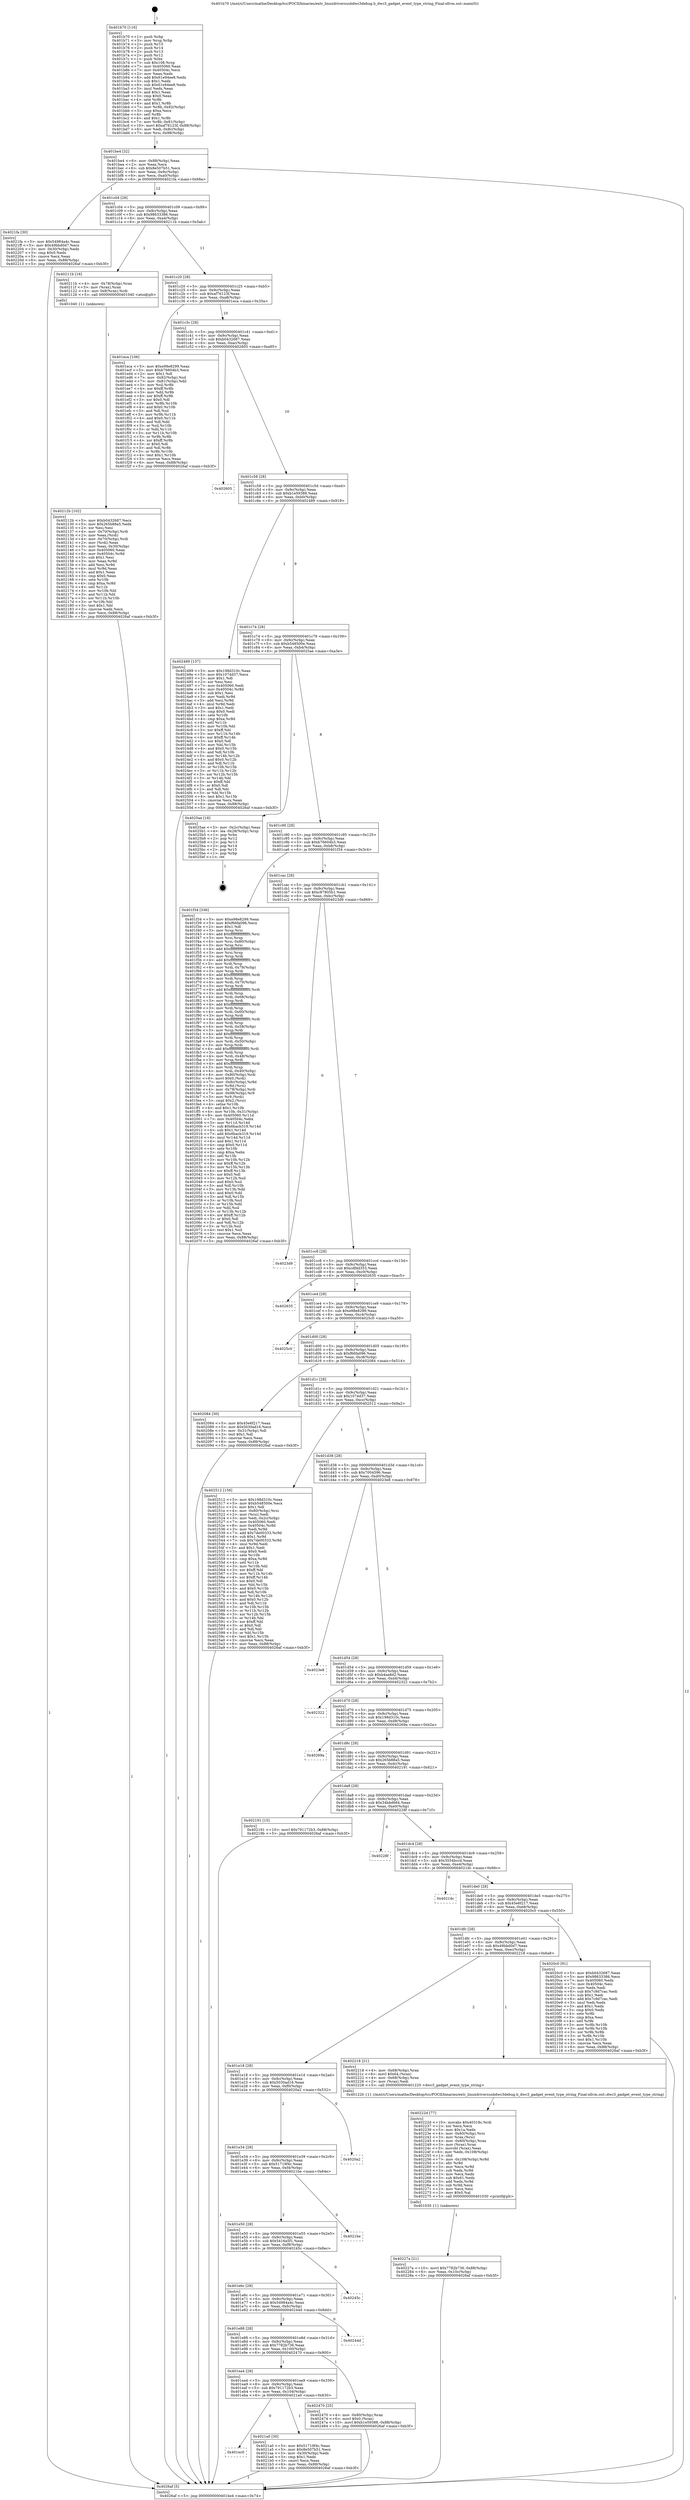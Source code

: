 digraph "0x401b70" {
  label = "0x401b70 (/mnt/c/Users/mathe/Desktop/tcc/POCII/binaries/extr_linuxdriversusbdwc3debug.h_dwc3_gadget_event_type_string_Final-ollvm.out::main(0))"
  labelloc = "t"
  node[shape=record]

  Entry [label="",width=0.3,height=0.3,shape=circle,fillcolor=black,style=filled]
  "0x401be4" [label="{
     0x401be4 [32]\l
     | [instrs]\l
     &nbsp;&nbsp;0x401be4 \<+6\>: mov -0x88(%rbp),%eax\l
     &nbsp;&nbsp;0x401bea \<+2\>: mov %eax,%ecx\l
     &nbsp;&nbsp;0x401bec \<+6\>: sub $0x8e507b51,%ecx\l
     &nbsp;&nbsp;0x401bf2 \<+6\>: mov %eax,-0x9c(%rbp)\l
     &nbsp;&nbsp;0x401bf8 \<+6\>: mov %ecx,-0xa0(%rbp)\l
     &nbsp;&nbsp;0x401bfe \<+6\>: je 00000000004021fa \<main+0x68a\>\l
  }"]
  "0x4021fa" [label="{
     0x4021fa [30]\l
     | [instrs]\l
     &nbsp;&nbsp;0x4021fa \<+5\>: mov $0x54984a4c,%eax\l
     &nbsp;&nbsp;0x4021ff \<+5\>: mov $0x49bbd0d7,%ecx\l
     &nbsp;&nbsp;0x402204 \<+3\>: mov -0x30(%rbp),%edx\l
     &nbsp;&nbsp;0x402207 \<+3\>: cmp $0x0,%edx\l
     &nbsp;&nbsp;0x40220a \<+3\>: cmove %ecx,%eax\l
     &nbsp;&nbsp;0x40220d \<+6\>: mov %eax,-0x88(%rbp)\l
     &nbsp;&nbsp;0x402213 \<+5\>: jmp 00000000004026af \<main+0xb3f\>\l
  }"]
  "0x401c04" [label="{
     0x401c04 [28]\l
     | [instrs]\l
     &nbsp;&nbsp;0x401c04 \<+5\>: jmp 0000000000401c09 \<main+0x99\>\l
     &nbsp;&nbsp;0x401c09 \<+6\>: mov -0x9c(%rbp),%eax\l
     &nbsp;&nbsp;0x401c0f \<+5\>: sub $0x98633386,%eax\l
     &nbsp;&nbsp;0x401c14 \<+6\>: mov %eax,-0xa4(%rbp)\l
     &nbsp;&nbsp;0x401c1a \<+6\>: je 000000000040211b \<main+0x5ab\>\l
  }"]
  Exit [label="",width=0.3,height=0.3,shape=circle,fillcolor=black,style=filled,peripheries=2]
  "0x40211b" [label="{
     0x40211b [16]\l
     | [instrs]\l
     &nbsp;&nbsp;0x40211b \<+4\>: mov -0x78(%rbp),%rax\l
     &nbsp;&nbsp;0x40211f \<+3\>: mov (%rax),%rax\l
     &nbsp;&nbsp;0x402122 \<+4\>: mov 0x8(%rax),%rdi\l
     &nbsp;&nbsp;0x402126 \<+5\>: call 0000000000401040 \<atoi@plt\>\l
     | [calls]\l
     &nbsp;&nbsp;0x401040 \{1\} (unknown)\l
  }"]
  "0x401c20" [label="{
     0x401c20 [28]\l
     | [instrs]\l
     &nbsp;&nbsp;0x401c20 \<+5\>: jmp 0000000000401c25 \<main+0xb5\>\l
     &nbsp;&nbsp;0x401c25 \<+6\>: mov -0x9c(%rbp),%eax\l
     &nbsp;&nbsp;0x401c2b \<+5\>: sub $0xaf76123f,%eax\l
     &nbsp;&nbsp;0x401c30 \<+6\>: mov %eax,-0xa8(%rbp)\l
     &nbsp;&nbsp;0x401c36 \<+6\>: je 0000000000401eca \<main+0x35a\>\l
  }"]
  "0x40227a" [label="{
     0x40227a [21]\l
     | [instrs]\l
     &nbsp;&nbsp;0x40227a \<+10\>: movl $0x7782b736,-0x88(%rbp)\l
     &nbsp;&nbsp;0x402284 \<+6\>: mov %eax,-0x10c(%rbp)\l
     &nbsp;&nbsp;0x40228a \<+5\>: jmp 00000000004026af \<main+0xb3f\>\l
  }"]
  "0x401eca" [label="{
     0x401eca [106]\l
     | [instrs]\l
     &nbsp;&nbsp;0x401eca \<+5\>: mov $0xe98e8299,%eax\l
     &nbsp;&nbsp;0x401ecf \<+5\>: mov $0xb76604b3,%ecx\l
     &nbsp;&nbsp;0x401ed4 \<+2\>: mov $0x1,%dl\l
     &nbsp;&nbsp;0x401ed6 \<+7\>: mov -0x82(%rbp),%sil\l
     &nbsp;&nbsp;0x401edd \<+7\>: mov -0x81(%rbp),%dil\l
     &nbsp;&nbsp;0x401ee4 \<+3\>: mov %sil,%r8b\l
     &nbsp;&nbsp;0x401ee7 \<+4\>: xor $0xff,%r8b\l
     &nbsp;&nbsp;0x401eeb \<+3\>: mov %dil,%r9b\l
     &nbsp;&nbsp;0x401eee \<+4\>: xor $0xff,%r9b\l
     &nbsp;&nbsp;0x401ef2 \<+3\>: xor $0x0,%dl\l
     &nbsp;&nbsp;0x401ef5 \<+3\>: mov %r8b,%r10b\l
     &nbsp;&nbsp;0x401ef8 \<+4\>: and $0x0,%r10b\l
     &nbsp;&nbsp;0x401efc \<+3\>: and %dl,%sil\l
     &nbsp;&nbsp;0x401eff \<+3\>: mov %r9b,%r11b\l
     &nbsp;&nbsp;0x401f02 \<+4\>: and $0x0,%r11b\l
     &nbsp;&nbsp;0x401f06 \<+3\>: and %dl,%dil\l
     &nbsp;&nbsp;0x401f09 \<+3\>: or %sil,%r10b\l
     &nbsp;&nbsp;0x401f0c \<+3\>: or %dil,%r11b\l
     &nbsp;&nbsp;0x401f0f \<+3\>: xor %r11b,%r10b\l
     &nbsp;&nbsp;0x401f12 \<+3\>: or %r9b,%r8b\l
     &nbsp;&nbsp;0x401f15 \<+4\>: xor $0xff,%r8b\l
     &nbsp;&nbsp;0x401f19 \<+3\>: or $0x0,%dl\l
     &nbsp;&nbsp;0x401f1c \<+3\>: and %dl,%r8b\l
     &nbsp;&nbsp;0x401f1f \<+3\>: or %r8b,%r10b\l
     &nbsp;&nbsp;0x401f22 \<+4\>: test $0x1,%r10b\l
     &nbsp;&nbsp;0x401f26 \<+3\>: cmovne %ecx,%eax\l
     &nbsp;&nbsp;0x401f29 \<+6\>: mov %eax,-0x88(%rbp)\l
     &nbsp;&nbsp;0x401f2f \<+5\>: jmp 00000000004026af \<main+0xb3f\>\l
  }"]
  "0x401c3c" [label="{
     0x401c3c [28]\l
     | [instrs]\l
     &nbsp;&nbsp;0x401c3c \<+5\>: jmp 0000000000401c41 \<main+0xd1\>\l
     &nbsp;&nbsp;0x401c41 \<+6\>: mov -0x9c(%rbp),%eax\l
     &nbsp;&nbsp;0x401c47 \<+5\>: sub $0xb0432687,%eax\l
     &nbsp;&nbsp;0x401c4c \<+6\>: mov %eax,-0xac(%rbp)\l
     &nbsp;&nbsp;0x401c52 \<+6\>: je 0000000000402605 \<main+0xa95\>\l
  }"]
  "0x4026af" [label="{
     0x4026af [5]\l
     | [instrs]\l
     &nbsp;&nbsp;0x4026af \<+5\>: jmp 0000000000401be4 \<main+0x74\>\l
  }"]
  "0x401b70" [label="{
     0x401b70 [116]\l
     | [instrs]\l
     &nbsp;&nbsp;0x401b70 \<+1\>: push %rbp\l
     &nbsp;&nbsp;0x401b71 \<+3\>: mov %rsp,%rbp\l
     &nbsp;&nbsp;0x401b74 \<+2\>: push %r15\l
     &nbsp;&nbsp;0x401b76 \<+2\>: push %r14\l
     &nbsp;&nbsp;0x401b78 \<+2\>: push %r13\l
     &nbsp;&nbsp;0x401b7a \<+2\>: push %r12\l
     &nbsp;&nbsp;0x401b7c \<+1\>: push %rbx\l
     &nbsp;&nbsp;0x401b7d \<+7\>: sub $0x108,%rsp\l
     &nbsp;&nbsp;0x401b84 \<+7\>: mov 0x405060,%eax\l
     &nbsp;&nbsp;0x401b8b \<+7\>: mov 0x40504c,%ecx\l
     &nbsp;&nbsp;0x401b92 \<+2\>: mov %eax,%edx\l
     &nbsp;&nbsp;0x401b94 \<+6\>: add $0x61e94ee8,%edx\l
     &nbsp;&nbsp;0x401b9a \<+3\>: sub $0x1,%edx\l
     &nbsp;&nbsp;0x401b9d \<+6\>: sub $0x61e94ee8,%edx\l
     &nbsp;&nbsp;0x401ba3 \<+3\>: imul %edx,%eax\l
     &nbsp;&nbsp;0x401ba6 \<+3\>: and $0x1,%eax\l
     &nbsp;&nbsp;0x401ba9 \<+3\>: cmp $0x0,%eax\l
     &nbsp;&nbsp;0x401bac \<+4\>: sete %r8b\l
     &nbsp;&nbsp;0x401bb0 \<+4\>: and $0x1,%r8b\l
     &nbsp;&nbsp;0x401bb4 \<+7\>: mov %r8b,-0x82(%rbp)\l
     &nbsp;&nbsp;0x401bbb \<+3\>: cmp $0xa,%ecx\l
     &nbsp;&nbsp;0x401bbe \<+4\>: setl %r8b\l
     &nbsp;&nbsp;0x401bc2 \<+4\>: and $0x1,%r8b\l
     &nbsp;&nbsp;0x401bc6 \<+7\>: mov %r8b,-0x81(%rbp)\l
     &nbsp;&nbsp;0x401bcd \<+10\>: movl $0xaf76123f,-0x88(%rbp)\l
     &nbsp;&nbsp;0x401bd7 \<+6\>: mov %edi,-0x8c(%rbp)\l
     &nbsp;&nbsp;0x401bdd \<+7\>: mov %rsi,-0x98(%rbp)\l
  }"]
  "0x40222d" [label="{
     0x40222d [77]\l
     | [instrs]\l
     &nbsp;&nbsp;0x40222d \<+10\>: movabs $0x40318c,%rdi\l
     &nbsp;&nbsp;0x402237 \<+2\>: xor %ecx,%ecx\l
     &nbsp;&nbsp;0x402239 \<+5\>: mov $0x1a,%edx\l
     &nbsp;&nbsp;0x40223e \<+4\>: mov -0x60(%rbp),%rsi\l
     &nbsp;&nbsp;0x402242 \<+3\>: mov %rax,(%rsi)\l
     &nbsp;&nbsp;0x402245 \<+4\>: mov -0x60(%rbp),%rax\l
     &nbsp;&nbsp;0x402249 \<+3\>: mov (%rax),%rax\l
     &nbsp;&nbsp;0x40224c \<+3\>: movsbl (%rax),%eax\l
     &nbsp;&nbsp;0x40224f \<+6\>: mov %edx,-0x108(%rbp)\l
     &nbsp;&nbsp;0x402255 \<+1\>: cltd\l
     &nbsp;&nbsp;0x402256 \<+7\>: mov -0x108(%rbp),%r8d\l
     &nbsp;&nbsp;0x40225d \<+3\>: idiv %r8d\l
     &nbsp;&nbsp;0x402260 \<+3\>: mov %ecx,%r9d\l
     &nbsp;&nbsp;0x402263 \<+3\>: sub %edx,%r9d\l
     &nbsp;&nbsp;0x402266 \<+2\>: mov %ecx,%edx\l
     &nbsp;&nbsp;0x402268 \<+3\>: sub $0x61,%edx\l
     &nbsp;&nbsp;0x40226b \<+3\>: add %edx,%r9d\l
     &nbsp;&nbsp;0x40226e \<+3\>: sub %r9d,%ecx\l
     &nbsp;&nbsp;0x402271 \<+2\>: mov %ecx,%esi\l
     &nbsp;&nbsp;0x402273 \<+2\>: mov $0x0,%al\l
     &nbsp;&nbsp;0x402275 \<+5\>: call 0000000000401030 \<printf@plt\>\l
     | [calls]\l
     &nbsp;&nbsp;0x401030 \{1\} (unknown)\l
  }"]
  "0x402605" [label="{
     0x402605\l
  }", style=dashed]
  "0x401c58" [label="{
     0x401c58 [28]\l
     | [instrs]\l
     &nbsp;&nbsp;0x401c58 \<+5\>: jmp 0000000000401c5d \<main+0xed\>\l
     &nbsp;&nbsp;0x401c5d \<+6\>: mov -0x9c(%rbp),%eax\l
     &nbsp;&nbsp;0x401c63 \<+5\>: sub $0xb1e59388,%eax\l
     &nbsp;&nbsp;0x401c68 \<+6\>: mov %eax,-0xb0(%rbp)\l
     &nbsp;&nbsp;0x401c6e \<+6\>: je 0000000000402489 \<main+0x919\>\l
  }"]
  "0x401ec0" [label="{
     0x401ec0\l
  }", style=dashed]
  "0x402489" [label="{
     0x402489 [137]\l
     | [instrs]\l
     &nbsp;&nbsp;0x402489 \<+5\>: mov $0x198d310c,%eax\l
     &nbsp;&nbsp;0x40248e \<+5\>: mov $0x1074d37,%ecx\l
     &nbsp;&nbsp;0x402493 \<+2\>: mov $0x1,%dl\l
     &nbsp;&nbsp;0x402495 \<+2\>: xor %esi,%esi\l
     &nbsp;&nbsp;0x402497 \<+7\>: mov 0x405060,%edi\l
     &nbsp;&nbsp;0x40249e \<+8\>: mov 0x40504c,%r8d\l
     &nbsp;&nbsp;0x4024a6 \<+3\>: sub $0x1,%esi\l
     &nbsp;&nbsp;0x4024a9 \<+3\>: mov %edi,%r9d\l
     &nbsp;&nbsp;0x4024ac \<+3\>: add %esi,%r9d\l
     &nbsp;&nbsp;0x4024af \<+4\>: imul %r9d,%edi\l
     &nbsp;&nbsp;0x4024b3 \<+3\>: and $0x1,%edi\l
     &nbsp;&nbsp;0x4024b6 \<+3\>: cmp $0x0,%edi\l
     &nbsp;&nbsp;0x4024b9 \<+4\>: sete %r10b\l
     &nbsp;&nbsp;0x4024bd \<+4\>: cmp $0xa,%r8d\l
     &nbsp;&nbsp;0x4024c1 \<+4\>: setl %r11b\l
     &nbsp;&nbsp;0x4024c5 \<+3\>: mov %r10b,%bl\l
     &nbsp;&nbsp;0x4024c8 \<+3\>: xor $0xff,%bl\l
     &nbsp;&nbsp;0x4024cb \<+3\>: mov %r11b,%r14b\l
     &nbsp;&nbsp;0x4024ce \<+4\>: xor $0xff,%r14b\l
     &nbsp;&nbsp;0x4024d2 \<+3\>: xor $0x0,%dl\l
     &nbsp;&nbsp;0x4024d5 \<+3\>: mov %bl,%r15b\l
     &nbsp;&nbsp;0x4024d8 \<+4\>: and $0x0,%r15b\l
     &nbsp;&nbsp;0x4024dc \<+3\>: and %dl,%r10b\l
     &nbsp;&nbsp;0x4024df \<+3\>: mov %r14b,%r12b\l
     &nbsp;&nbsp;0x4024e2 \<+4\>: and $0x0,%r12b\l
     &nbsp;&nbsp;0x4024e6 \<+3\>: and %dl,%r11b\l
     &nbsp;&nbsp;0x4024e9 \<+3\>: or %r10b,%r15b\l
     &nbsp;&nbsp;0x4024ec \<+3\>: or %r11b,%r12b\l
     &nbsp;&nbsp;0x4024ef \<+3\>: xor %r12b,%r15b\l
     &nbsp;&nbsp;0x4024f2 \<+3\>: or %r14b,%bl\l
     &nbsp;&nbsp;0x4024f5 \<+3\>: xor $0xff,%bl\l
     &nbsp;&nbsp;0x4024f8 \<+3\>: or $0x0,%dl\l
     &nbsp;&nbsp;0x4024fb \<+2\>: and %dl,%bl\l
     &nbsp;&nbsp;0x4024fd \<+3\>: or %bl,%r15b\l
     &nbsp;&nbsp;0x402500 \<+4\>: test $0x1,%r15b\l
     &nbsp;&nbsp;0x402504 \<+3\>: cmovne %ecx,%eax\l
     &nbsp;&nbsp;0x402507 \<+6\>: mov %eax,-0x88(%rbp)\l
     &nbsp;&nbsp;0x40250d \<+5\>: jmp 00000000004026af \<main+0xb3f\>\l
  }"]
  "0x401c74" [label="{
     0x401c74 [28]\l
     | [instrs]\l
     &nbsp;&nbsp;0x401c74 \<+5\>: jmp 0000000000401c79 \<main+0x109\>\l
     &nbsp;&nbsp;0x401c79 \<+6\>: mov -0x9c(%rbp),%eax\l
     &nbsp;&nbsp;0x401c7f \<+5\>: sub $0xb548500e,%eax\l
     &nbsp;&nbsp;0x401c84 \<+6\>: mov %eax,-0xb4(%rbp)\l
     &nbsp;&nbsp;0x401c8a \<+6\>: je 00000000004025ae \<main+0xa3e\>\l
  }"]
  "0x4021a0" [label="{
     0x4021a0 [30]\l
     | [instrs]\l
     &nbsp;&nbsp;0x4021a0 \<+5\>: mov $0x51719f4c,%eax\l
     &nbsp;&nbsp;0x4021a5 \<+5\>: mov $0x8e507b51,%ecx\l
     &nbsp;&nbsp;0x4021aa \<+3\>: mov -0x30(%rbp),%edx\l
     &nbsp;&nbsp;0x4021ad \<+3\>: cmp $0x1,%edx\l
     &nbsp;&nbsp;0x4021b0 \<+3\>: cmovl %ecx,%eax\l
     &nbsp;&nbsp;0x4021b3 \<+6\>: mov %eax,-0x88(%rbp)\l
     &nbsp;&nbsp;0x4021b9 \<+5\>: jmp 00000000004026af \<main+0xb3f\>\l
  }"]
  "0x4025ae" [label="{
     0x4025ae [18]\l
     | [instrs]\l
     &nbsp;&nbsp;0x4025ae \<+3\>: mov -0x2c(%rbp),%eax\l
     &nbsp;&nbsp;0x4025b1 \<+4\>: lea -0x28(%rbp),%rsp\l
     &nbsp;&nbsp;0x4025b5 \<+1\>: pop %rbx\l
     &nbsp;&nbsp;0x4025b6 \<+2\>: pop %r12\l
     &nbsp;&nbsp;0x4025b8 \<+2\>: pop %r13\l
     &nbsp;&nbsp;0x4025ba \<+2\>: pop %r14\l
     &nbsp;&nbsp;0x4025bc \<+2\>: pop %r15\l
     &nbsp;&nbsp;0x4025be \<+1\>: pop %rbp\l
     &nbsp;&nbsp;0x4025bf \<+1\>: ret\l
  }"]
  "0x401c90" [label="{
     0x401c90 [28]\l
     | [instrs]\l
     &nbsp;&nbsp;0x401c90 \<+5\>: jmp 0000000000401c95 \<main+0x125\>\l
     &nbsp;&nbsp;0x401c95 \<+6\>: mov -0x9c(%rbp),%eax\l
     &nbsp;&nbsp;0x401c9b \<+5\>: sub $0xb76604b3,%eax\l
     &nbsp;&nbsp;0x401ca0 \<+6\>: mov %eax,-0xb8(%rbp)\l
     &nbsp;&nbsp;0x401ca6 \<+6\>: je 0000000000401f34 \<main+0x3c4\>\l
  }"]
  "0x401ea4" [label="{
     0x401ea4 [28]\l
     | [instrs]\l
     &nbsp;&nbsp;0x401ea4 \<+5\>: jmp 0000000000401ea9 \<main+0x339\>\l
     &nbsp;&nbsp;0x401ea9 \<+6\>: mov -0x9c(%rbp),%eax\l
     &nbsp;&nbsp;0x401eaf \<+5\>: sub $0x791172b3,%eax\l
     &nbsp;&nbsp;0x401eb4 \<+6\>: mov %eax,-0x104(%rbp)\l
     &nbsp;&nbsp;0x401eba \<+6\>: je 00000000004021a0 \<main+0x630\>\l
  }"]
  "0x401f34" [label="{
     0x401f34 [336]\l
     | [instrs]\l
     &nbsp;&nbsp;0x401f34 \<+5\>: mov $0xe98e8299,%eax\l
     &nbsp;&nbsp;0x401f39 \<+5\>: mov $0xf66fa096,%ecx\l
     &nbsp;&nbsp;0x401f3e \<+2\>: mov $0x1,%dl\l
     &nbsp;&nbsp;0x401f40 \<+3\>: mov %rsp,%rsi\l
     &nbsp;&nbsp;0x401f43 \<+4\>: add $0xfffffffffffffff0,%rsi\l
     &nbsp;&nbsp;0x401f47 \<+3\>: mov %rsi,%rsp\l
     &nbsp;&nbsp;0x401f4a \<+4\>: mov %rsi,-0x80(%rbp)\l
     &nbsp;&nbsp;0x401f4e \<+3\>: mov %rsp,%rsi\l
     &nbsp;&nbsp;0x401f51 \<+4\>: add $0xfffffffffffffff0,%rsi\l
     &nbsp;&nbsp;0x401f55 \<+3\>: mov %rsi,%rsp\l
     &nbsp;&nbsp;0x401f58 \<+3\>: mov %rsp,%rdi\l
     &nbsp;&nbsp;0x401f5b \<+4\>: add $0xfffffffffffffff0,%rdi\l
     &nbsp;&nbsp;0x401f5f \<+3\>: mov %rdi,%rsp\l
     &nbsp;&nbsp;0x401f62 \<+4\>: mov %rdi,-0x78(%rbp)\l
     &nbsp;&nbsp;0x401f66 \<+3\>: mov %rsp,%rdi\l
     &nbsp;&nbsp;0x401f69 \<+4\>: add $0xfffffffffffffff0,%rdi\l
     &nbsp;&nbsp;0x401f6d \<+3\>: mov %rdi,%rsp\l
     &nbsp;&nbsp;0x401f70 \<+4\>: mov %rdi,-0x70(%rbp)\l
     &nbsp;&nbsp;0x401f74 \<+3\>: mov %rsp,%rdi\l
     &nbsp;&nbsp;0x401f77 \<+4\>: add $0xfffffffffffffff0,%rdi\l
     &nbsp;&nbsp;0x401f7b \<+3\>: mov %rdi,%rsp\l
     &nbsp;&nbsp;0x401f7e \<+4\>: mov %rdi,-0x68(%rbp)\l
     &nbsp;&nbsp;0x401f82 \<+3\>: mov %rsp,%rdi\l
     &nbsp;&nbsp;0x401f85 \<+4\>: add $0xfffffffffffffff0,%rdi\l
     &nbsp;&nbsp;0x401f89 \<+3\>: mov %rdi,%rsp\l
     &nbsp;&nbsp;0x401f8c \<+4\>: mov %rdi,-0x60(%rbp)\l
     &nbsp;&nbsp;0x401f90 \<+3\>: mov %rsp,%rdi\l
     &nbsp;&nbsp;0x401f93 \<+4\>: add $0xfffffffffffffff0,%rdi\l
     &nbsp;&nbsp;0x401f97 \<+3\>: mov %rdi,%rsp\l
     &nbsp;&nbsp;0x401f9a \<+4\>: mov %rdi,-0x58(%rbp)\l
     &nbsp;&nbsp;0x401f9e \<+3\>: mov %rsp,%rdi\l
     &nbsp;&nbsp;0x401fa1 \<+4\>: add $0xfffffffffffffff0,%rdi\l
     &nbsp;&nbsp;0x401fa5 \<+3\>: mov %rdi,%rsp\l
     &nbsp;&nbsp;0x401fa8 \<+4\>: mov %rdi,-0x50(%rbp)\l
     &nbsp;&nbsp;0x401fac \<+3\>: mov %rsp,%rdi\l
     &nbsp;&nbsp;0x401faf \<+4\>: add $0xfffffffffffffff0,%rdi\l
     &nbsp;&nbsp;0x401fb3 \<+3\>: mov %rdi,%rsp\l
     &nbsp;&nbsp;0x401fb6 \<+4\>: mov %rdi,-0x48(%rbp)\l
     &nbsp;&nbsp;0x401fba \<+3\>: mov %rsp,%rdi\l
     &nbsp;&nbsp;0x401fbd \<+4\>: add $0xfffffffffffffff0,%rdi\l
     &nbsp;&nbsp;0x401fc1 \<+3\>: mov %rdi,%rsp\l
     &nbsp;&nbsp;0x401fc4 \<+4\>: mov %rdi,-0x40(%rbp)\l
     &nbsp;&nbsp;0x401fc8 \<+4\>: mov -0x80(%rbp),%rdi\l
     &nbsp;&nbsp;0x401fcc \<+6\>: movl $0x0,(%rdi)\l
     &nbsp;&nbsp;0x401fd2 \<+7\>: mov -0x8c(%rbp),%r8d\l
     &nbsp;&nbsp;0x401fd9 \<+3\>: mov %r8d,(%rsi)\l
     &nbsp;&nbsp;0x401fdc \<+4\>: mov -0x78(%rbp),%rdi\l
     &nbsp;&nbsp;0x401fe0 \<+7\>: mov -0x98(%rbp),%r9\l
     &nbsp;&nbsp;0x401fe7 \<+3\>: mov %r9,(%rdi)\l
     &nbsp;&nbsp;0x401fea \<+3\>: cmpl $0x2,(%rsi)\l
     &nbsp;&nbsp;0x401fed \<+4\>: setne %r10b\l
     &nbsp;&nbsp;0x401ff1 \<+4\>: and $0x1,%r10b\l
     &nbsp;&nbsp;0x401ff5 \<+4\>: mov %r10b,-0x31(%rbp)\l
     &nbsp;&nbsp;0x401ff9 \<+8\>: mov 0x405060,%r11d\l
     &nbsp;&nbsp;0x402001 \<+7\>: mov 0x40504c,%ebx\l
     &nbsp;&nbsp;0x402008 \<+3\>: mov %r11d,%r14d\l
     &nbsp;&nbsp;0x40200b \<+7\>: sub $0x6bacb319,%r14d\l
     &nbsp;&nbsp;0x402012 \<+4\>: sub $0x1,%r14d\l
     &nbsp;&nbsp;0x402016 \<+7\>: add $0x6bacb319,%r14d\l
     &nbsp;&nbsp;0x40201d \<+4\>: imul %r14d,%r11d\l
     &nbsp;&nbsp;0x402021 \<+4\>: and $0x1,%r11d\l
     &nbsp;&nbsp;0x402025 \<+4\>: cmp $0x0,%r11d\l
     &nbsp;&nbsp;0x402029 \<+4\>: sete %r10b\l
     &nbsp;&nbsp;0x40202d \<+3\>: cmp $0xa,%ebx\l
     &nbsp;&nbsp;0x402030 \<+4\>: setl %r15b\l
     &nbsp;&nbsp;0x402034 \<+3\>: mov %r10b,%r12b\l
     &nbsp;&nbsp;0x402037 \<+4\>: xor $0xff,%r12b\l
     &nbsp;&nbsp;0x40203b \<+3\>: mov %r15b,%r13b\l
     &nbsp;&nbsp;0x40203e \<+4\>: xor $0xff,%r13b\l
     &nbsp;&nbsp;0x402042 \<+3\>: xor $0x0,%dl\l
     &nbsp;&nbsp;0x402045 \<+3\>: mov %r12b,%sil\l
     &nbsp;&nbsp;0x402048 \<+4\>: and $0x0,%sil\l
     &nbsp;&nbsp;0x40204c \<+3\>: and %dl,%r10b\l
     &nbsp;&nbsp;0x40204f \<+3\>: mov %r13b,%dil\l
     &nbsp;&nbsp;0x402052 \<+4\>: and $0x0,%dil\l
     &nbsp;&nbsp;0x402056 \<+3\>: and %dl,%r15b\l
     &nbsp;&nbsp;0x402059 \<+3\>: or %r10b,%sil\l
     &nbsp;&nbsp;0x40205c \<+3\>: or %r15b,%dil\l
     &nbsp;&nbsp;0x40205f \<+3\>: xor %dil,%sil\l
     &nbsp;&nbsp;0x402062 \<+3\>: or %r13b,%r12b\l
     &nbsp;&nbsp;0x402065 \<+4\>: xor $0xff,%r12b\l
     &nbsp;&nbsp;0x402069 \<+3\>: or $0x0,%dl\l
     &nbsp;&nbsp;0x40206c \<+3\>: and %dl,%r12b\l
     &nbsp;&nbsp;0x40206f \<+3\>: or %r12b,%sil\l
     &nbsp;&nbsp;0x402072 \<+4\>: test $0x1,%sil\l
     &nbsp;&nbsp;0x402076 \<+3\>: cmovne %ecx,%eax\l
     &nbsp;&nbsp;0x402079 \<+6\>: mov %eax,-0x88(%rbp)\l
     &nbsp;&nbsp;0x40207f \<+5\>: jmp 00000000004026af \<main+0xb3f\>\l
  }"]
  "0x401cac" [label="{
     0x401cac [28]\l
     | [instrs]\l
     &nbsp;&nbsp;0x401cac \<+5\>: jmp 0000000000401cb1 \<main+0x141\>\l
     &nbsp;&nbsp;0x401cb1 \<+6\>: mov -0x9c(%rbp),%eax\l
     &nbsp;&nbsp;0x401cb7 \<+5\>: sub $0xc87805b1,%eax\l
     &nbsp;&nbsp;0x401cbc \<+6\>: mov %eax,-0xbc(%rbp)\l
     &nbsp;&nbsp;0x401cc2 \<+6\>: je 00000000004023d9 \<main+0x869\>\l
  }"]
  "0x402470" [label="{
     0x402470 [25]\l
     | [instrs]\l
     &nbsp;&nbsp;0x402470 \<+4\>: mov -0x80(%rbp),%rax\l
     &nbsp;&nbsp;0x402474 \<+6\>: movl $0x0,(%rax)\l
     &nbsp;&nbsp;0x40247a \<+10\>: movl $0xb1e59388,-0x88(%rbp)\l
     &nbsp;&nbsp;0x402484 \<+5\>: jmp 00000000004026af \<main+0xb3f\>\l
  }"]
  "0x401e88" [label="{
     0x401e88 [28]\l
     | [instrs]\l
     &nbsp;&nbsp;0x401e88 \<+5\>: jmp 0000000000401e8d \<main+0x31d\>\l
     &nbsp;&nbsp;0x401e8d \<+6\>: mov -0x9c(%rbp),%eax\l
     &nbsp;&nbsp;0x401e93 \<+5\>: sub $0x7782b736,%eax\l
     &nbsp;&nbsp;0x401e98 \<+6\>: mov %eax,-0x100(%rbp)\l
     &nbsp;&nbsp;0x401e9e \<+6\>: je 0000000000402470 \<main+0x900\>\l
  }"]
  "0x4023d9" [label="{
     0x4023d9\l
  }", style=dashed]
  "0x401cc8" [label="{
     0x401cc8 [28]\l
     | [instrs]\l
     &nbsp;&nbsp;0x401cc8 \<+5\>: jmp 0000000000401ccd \<main+0x15d\>\l
     &nbsp;&nbsp;0x401ccd \<+6\>: mov -0x9c(%rbp),%eax\l
     &nbsp;&nbsp;0x401cd3 \<+5\>: sub $0xcdfdd353,%eax\l
     &nbsp;&nbsp;0x401cd8 \<+6\>: mov %eax,-0xc0(%rbp)\l
     &nbsp;&nbsp;0x401cde \<+6\>: je 0000000000402635 \<main+0xac5\>\l
  }"]
  "0x40244d" [label="{
     0x40244d\l
  }", style=dashed]
  "0x402635" [label="{
     0x402635\l
  }", style=dashed]
  "0x401ce4" [label="{
     0x401ce4 [28]\l
     | [instrs]\l
     &nbsp;&nbsp;0x401ce4 \<+5\>: jmp 0000000000401ce9 \<main+0x179\>\l
     &nbsp;&nbsp;0x401ce9 \<+6\>: mov -0x9c(%rbp),%eax\l
     &nbsp;&nbsp;0x401cef \<+5\>: sub $0xe98e8299,%eax\l
     &nbsp;&nbsp;0x401cf4 \<+6\>: mov %eax,-0xc4(%rbp)\l
     &nbsp;&nbsp;0x401cfa \<+6\>: je 00000000004025c0 \<main+0xa50\>\l
  }"]
  "0x401e6c" [label="{
     0x401e6c [28]\l
     | [instrs]\l
     &nbsp;&nbsp;0x401e6c \<+5\>: jmp 0000000000401e71 \<main+0x301\>\l
     &nbsp;&nbsp;0x401e71 \<+6\>: mov -0x9c(%rbp),%eax\l
     &nbsp;&nbsp;0x401e77 \<+5\>: sub $0x54984a4c,%eax\l
     &nbsp;&nbsp;0x401e7c \<+6\>: mov %eax,-0xfc(%rbp)\l
     &nbsp;&nbsp;0x401e82 \<+6\>: je 000000000040244d \<main+0x8dd\>\l
  }"]
  "0x4025c0" [label="{
     0x4025c0\l
  }", style=dashed]
  "0x401d00" [label="{
     0x401d00 [28]\l
     | [instrs]\l
     &nbsp;&nbsp;0x401d00 \<+5\>: jmp 0000000000401d05 \<main+0x195\>\l
     &nbsp;&nbsp;0x401d05 \<+6\>: mov -0x9c(%rbp),%eax\l
     &nbsp;&nbsp;0x401d0b \<+5\>: sub $0xf66fa096,%eax\l
     &nbsp;&nbsp;0x401d10 \<+6\>: mov %eax,-0xc8(%rbp)\l
     &nbsp;&nbsp;0x401d16 \<+6\>: je 0000000000402084 \<main+0x514\>\l
  }"]
  "0x40245c" [label="{
     0x40245c\l
  }", style=dashed]
  "0x402084" [label="{
     0x402084 [30]\l
     | [instrs]\l
     &nbsp;&nbsp;0x402084 \<+5\>: mov $0x45e6f217,%eax\l
     &nbsp;&nbsp;0x402089 \<+5\>: mov $0x5030ad16,%ecx\l
     &nbsp;&nbsp;0x40208e \<+3\>: mov -0x31(%rbp),%dl\l
     &nbsp;&nbsp;0x402091 \<+3\>: test $0x1,%dl\l
     &nbsp;&nbsp;0x402094 \<+3\>: cmovne %ecx,%eax\l
     &nbsp;&nbsp;0x402097 \<+6\>: mov %eax,-0x88(%rbp)\l
     &nbsp;&nbsp;0x40209d \<+5\>: jmp 00000000004026af \<main+0xb3f\>\l
  }"]
  "0x401d1c" [label="{
     0x401d1c [28]\l
     | [instrs]\l
     &nbsp;&nbsp;0x401d1c \<+5\>: jmp 0000000000401d21 \<main+0x1b1\>\l
     &nbsp;&nbsp;0x401d21 \<+6\>: mov -0x9c(%rbp),%eax\l
     &nbsp;&nbsp;0x401d27 \<+5\>: sub $0x1074d37,%eax\l
     &nbsp;&nbsp;0x401d2c \<+6\>: mov %eax,-0xcc(%rbp)\l
     &nbsp;&nbsp;0x401d32 \<+6\>: je 0000000000402512 \<main+0x9a2\>\l
  }"]
  "0x401e50" [label="{
     0x401e50 [28]\l
     | [instrs]\l
     &nbsp;&nbsp;0x401e50 \<+5\>: jmp 0000000000401e55 \<main+0x2e5\>\l
     &nbsp;&nbsp;0x401e55 \<+6\>: mov -0x9c(%rbp),%eax\l
     &nbsp;&nbsp;0x401e5b \<+5\>: sub $0x5416a5f1,%eax\l
     &nbsp;&nbsp;0x401e60 \<+6\>: mov %eax,-0xf8(%rbp)\l
     &nbsp;&nbsp;0x401e66 \<+6\>: je 000000000040245c \<main+0x8ec\>\l
  }"]
  "0x402512" [label="{
     0x402512 [156]\l
     | [instrs]\l
     &nbsp;&nbsp;0x402512 \<+5\>: mov $0x198d310c,%eax\l
     &nbsp;&nbsp;0x402517 \<+5\>: mov $0xb548500e,%ecx\l
     &nbsp;&nbsp;0x40251c \<+2\>: mov $0x1,%dl\l
     &nbsp;&nbsp;0x40251e \<+4\>: mov -0x80(%rbp),%rsi\l
     &nbsp;&nbsp;0x402522 \<+2\>: mov (%rsi),%edi\l
     &nbsp;&nbsp;0x402524 \<+3\>: mov %edi,-0x2c(%rbp)\l
     &nbsp;&nbsp;0x402527 \<+7\>: mov 0x405060,%edi\l
     &nbsp;&nbsp;0x40252e \<+8\>: mov 0x40504c,%r8d\l
     &nbsp;&nbsp;0x402536 \<+3\>: mov %edi,%r9d\l
     &nbsp;&nbsp;0x402539 \<+7\>: add $0x7de00333,%r9d\l
     &nbsp;&nbsp;0x402540 \<+4\>: sub $0x1,%r9d\l
     &nbsp;&nbsp;0x402544 \<+7\>: sub $0x7de00333,%r9d\l
     &nbsp;&nbsp;0x40254b \<+4\>: imul %r9d,%edi\l
     &nbsp;&nbsp;0x40254f \<+3\>: and $0x1,%edi\l
     &nbsp;&nbsp;0x402552 \<+3\>: cmp $0x0,%edi\l
     &nbsp;&nbsp;0x402555 \<+4\>: sete %r10b\l
     &nbsp;&nbsp;0x402559 \<+4\>: cmp $0xa,%r8d\l
     &nbsp;&nbsp;0x40255d \<+4\>: setl %r11b\l
     &nbsp;&nbsp;0x402561 \<+3\>: mov %r10b,%bl\l
     &nbsp;&nbsp;0x402564 \<+3\>: xor $0xff,%bl\l
     &nbsp;&nbsp;0x402567 \<+3\>: mov %r11b,%r14b\l
     &nbsp;&nbsp;0x40256a \<+4\>: xor $0xff,%r14b\l
     &nbsp;&nbsp;0x40256e \<+3\>: xor $0x0,%dl\l
     &nbsp;&nbsp;0x402571 \<+3\>: mov %bl,%r15b\l
     &nbsp;&nbsp;0x402574 \<+4\>: and $0x0,%r15b\l
     &nbsp;&nbsp;0x402578 \<+3\>: and %dl,%r10b\l
     &nbsp;&nbsp;0x40257b \<+3\>: mov %r14b,%r12b\l
     &nbsp;&nbsp;0x40257e \<+4\>: and $0x0,%r12b\l
     &nbsp;&nbsp;0x402582 \<+3\>: and %dl,%r11b\l
     &nbsp;&nbsp;0x402585 \<+3\>: or %r10b,%r15b\l
     &nbsp;&nbsp;0x402588 \<+3\>: or %r11b,%r12b\l
     &nbsp;&nbsp;0x40258b \<+3\>: xor %r12b,%r15b\l
     &nbsp;&nbsp;0x40258e \<+3\>: or %r14b,%bl\l
     &nbsp;&nbsp;0x402591 \<+3\>: xor $0xff,%bl\l
     &nbsp;&nbsp;0x402594 \<+3\>: or $0x0,%dl\l
     &nbsp;&nbsp;0x402597 \<+2\>: and %dl,%bl\l
     &nbsp;&nbsp;0x402599 \<+3\>: or %bl,%r15b\l
     &nbsp;&nbsp;0x40259c \<+4\>: test $0x1,%r15b\l
     &nbsp;&nbsp;0x4025a0 \<+3\>: cmovne %ecx,%eax\l
     &nbsp;&nbsp;0x4025a3 \<+6\>: mov %eax,-0x88(%rbp)\l
     &nbsp;&nbsp;0x4025a9 \<+5\>: jmp 00000000004026af \<main+0xb3f\>\l
  }"]
  "0x401d38" [label="{
     0x401d38 [28]\l
     | [instrs]\l
     &nbsp;&nbsp;0x401d38 \<+5\>: jmp 0000000000401d3d \<main+0x1cd\>\l
     &nbsp;&nbsp;0x401d3d \<+6\>: mov -0x9c(%rbp),%eax\l
     &nbsp;&nbsp;0x401d43 \<+5\>: sub $0x7004596,%eax\l
     &nbsp;&nbsp;0x401d48 \<+6\>: mov %eax,-0xd0(%rbp)\l
     &nbsp;&nbsp;0x401d4e \<+6\>: je 00000000004023e8 \<main+0x878\>\l
  }"]
  "0x4021be" [label="{
     0x4021be\l
  }", style=dashed]
  "0x4023e8" [label="{
     0x4023e8\l
  }", style=dashed]
  "0x401d54" [label="{
     0x401d54 [28]\l
     | [instrs]\l
     &nbsp;&nbsp;0x401d54 \<+5\>: jmp 0000000000401d59 \<main+0x1e9\>\l
     &nbsp;&nbsp;0x401d59 \<+6\>: mov -0x9c(%rbp),%eax\l
     &nbsp;&nbsp;0x401d5f \<+5\>: sub $0xb4aa8d2,%eax\l
     &nbsp;&nbsp;0x401d64 \<+6\>: mov %eax,-0xd4(%rbp)\l
     &nbsp;&nbsp;0x401d6a \<+6\>: je 0000000000402322 \<main+0x7b2\>\l
  }"]
  "0x401e34" [label="{
     0x401e34 [28]\l
     | [instrs]\l
     &nbsp;&nbsp;0x401e34 \<+5\>: jmp 0000000000401e39 \<main+0x2c9\>\l
     &nbsp;&nbsp;0x401e39 \<+6\>: mov -0x9c(%rbp),%eax\l
     &nbsp;&nbsp;0x401e3f \<+5\>: sub $0x51719f4c,%eax\l
     &nbsp;&nbsp;0x401e44 \<+6\>: mov %eax,-0xf4(%rbp)\l
     &nbsp;&nbsp;0x401e4a \<+6\>: je 00000000004021be \<main+0x64e\>\l
  }"]
  "0x402322" [label="{
     0x402322\l
  }", style=dashed]
  "0x401d70" [label="{
     0x401d70 [28]\l
     | [instrs]\l
     &nbsp;&nbsp;0x401d70 \<+5\>: jmp 0000000000401d75 \<main+0x205\>\l
     &nbsp;&nbsp;0x401d75 \<+6\>: mov -0x9c(%rbp),%eax\l
     &nbsp;&nbsp;0x401d7b \<+5\>: sub $0x198d310c,%eax\l
     &nbsp;&nbsp;0x401d80 \<+6\>: mov %eax,-0xd8(%rbp)\l
     &nbsp;&nbsp;0x401d86 \<+6\>: je 000000000040269a \<main+0xb2a\>\l
  }"]
  "0x4020a2" [label="{
     0x4020a2\l
  }", style=dashed]
  "0x40269a" [label="{
     0x40269a\l
  }", style=dashed]
  "0x401d8c" [label="{
     0x401d8c [28]\l
     | [instrs]\l
     &nbsp;&nbsp;0x401d8c \<+5\>: jmp 0000000000401d91 \<main+0x221\>\l
     &nbsp;&nbsp;0x401d91 \<+6\>: mov -0x9c(%rbp),%eax\l
     &nbsp;&nbsp;0x401d97 \<+5\>: sub $0x265b88a5,%eax\l
     &nbsp;&nbsp;0x401d9c \<+6\>: mov %eax,-0xdc(%rbp)\l
     &nbsp;&nbsp;0x401da2 \<+6\>: je 0000000000402191 \<main+0x621\>\l
  }"]
  "0x401e18" [label="{
     0x401e18 [28]\l
     | [instrs]\l
     &nbsp;&nbsp;0x401e18 \<+5\>: jmp 0000000000401e1d \<main+0x2ad\>\l
     &nbsp;&nbsp;0x401e1d \<+6\>: mov -0x9c(%rbp),%eax\l
     &nbsp;&nbsp;0x401e23 \<+5\>: sub $0x5030ad16,%eax\l
     &nbsp;&nbsp;0x401e28 \<+6\>: mov %eax,-0xf0(%rbp)\l
     &nbsp;&nbsp;0x401e2e \<+6\>: je 00000000004020a2 \<main+0x532\>\l
  }"]
  "0x402191" [label="{
     0x402191 [15]\l
     | [instrs]\l
     &nbsp;&nbsp;0x402191 \<+10\>: movl $0x791172b3,-0x88(%rbp)\l
     &nbsp;&nbsp;0x40219b \<+5\>: jmp 00000000004026af \<main+0xb3f\>\l
  }"]
  "0x401da8" [label="{
     0x401da8 [28]\l
     | [instrs]\l
     &nbsp;&nbsp;0x401da8 \<+5\>: jmp 0000000000401dad \<main+0x23d\>\l
     &nbsp;&nbsp;0x401dad \<+6\>: mov -0x9c(%rbp),%eax\l
     &nbsp;&nbsp;0x401db3 \<+5\>: sub $0x34bbd684,%eax\l
     &nbsp;&nbsp;0x401db8 \<+6\>: mov %eax,-0xe0(%rbp)\l
     &nbsp;&nbsp;0x401dbe \<+6\>: je 000000000040228f \<main+0x71f\>\l
  }"]
  "0x402218" [label="{
     0x402218 [21]\l
     | [instrs]\l
     &nbsp;&nbsp;0x402218 \<+4\>: mov -0x68(%rbp),%rax\l
     &nbsp;&nbsp;0x40221c \<+6\>: movl $0x64,(%rax)\l
     &nbsp;&nbsp;0x402222 \<+4\>: mov -0x68(%rbp),%rax\l
     &nbsp;&nbsp;0x402226 \<+2\>: mov (%rax),%edi\l
     &nbsp;&nbsp;0x402228 \<+5\>: call 0000000000401220 \<dwc3_gadget_event_type_string\>\l
     | [calls]\l
     &nbsp;&nbsp;0x401220 \{1\} (/mnt/c/Users/mathe/Desktop/tcc/POCII/binaries/extr_linuxdriversusbdwc3debug.h_dwc3_gadget_event_type_string_Final-ollvm.out::dwc3_gadget_event_type_string)\l
  }"]
  "0x40228f" [label="{
     0x40228f\l
  }", style=dashed]
  "0x401dc4" [label="{
     0x401dc4 [28]\l
     | [instrs]\l
     &nbsp;&nbsp;0x401dc4 \<+5\>: jmp 0000000000401dc9 \<main+0x259\>\l
     &nbsp;&nbsp;0x401dc9 \<+6\>: mov -0x9c(%rbp),%eax\l
     &nbsp;&nbsp;0x401dcf \<+5\>: sub $0x3554bccd,%eax\l
     &nbsp;&nbsp;0x401dd4 \<+6\>: mov %eax,-0xe4(%rbp)\l
     &nbsp;&nbsp;0x401dda \<+6\>: je 00000000004021dc \<main+0x66c\>\l
  }"]
  "0x40212b" [label="{
     0x40212b [102]\l
     | [instrs]\l
     &nbsp;&nbsp;0x40212b \<+5\>: mov $0xb0432687,%ecx\l
     &nbsp;&nbsp;0x402130 \<+5\>: mov $0x265b88a5,%edx\l
     &nbsp;&nbsp;0x402135 \<+2\>: xor %esi,%esi\l
     &nbsp;&nbsp;0x402137 \<+4\>: mov -0x70(%rbp),%rdi\l
     &nbsp;&nbsp;0x40213b \<+2\>: mov %eax,(%rdi)\l
     &nbsp;&nbsp;0x40213d \<+4\>: mov -0x70(%rbp),%rdi\l
     &nbsp;&nbsp;0x402141 \<+2\>: mov (%rdi),%eax\l
     &nbsp;&nbsp;0x402143 \<+3\>: mov %eax,-0x30(%rbp)\l
     &nbsp;&nbsp;0x402146 \<+7\>: mov 0x405060,%eax\l
     &nbsp;&nbsp;0x40214d \<+8\>: mov 0x40504c,%r8d\l
     &nbsp;&nbsp;0x402155 \<+3\>: sub $0x1,%esi\l
     &nbsp;&nbsp;0x402158 \<+3\>: mov %eax,%r9d\l
     &nbsp;&nbsp;0x40215b \<+3\>: add %esi,%r9d\l
     &nbsp;&nbsp;0x40215e \<+4\>: imul %r9d,%eax\l
     &nbsp;&nbsp;0x402162 \<+3\>: and $0x1,%eax\l
     &nbsp;&nbsp;0x402165 \<+3\>: cmp $0x0,%eax\l
     &nbsp;&nbsp;0x402168 \<+4\>: sete %r10b\l
     &nbsp;&nbsp;0x40216c \<+4\>: cmp $0xa,%r8d\l
     &nbsp;&nbsp;0x402170 \<+4\>: setl %r11b\l
     &nbsp;&nbsp;0x402174 \<+3\>: mov %r10b,%bl\l
     &nbsp;&nbsp;0x402177 \<+3\>: and %r11b,%bl\l
     &nbsp;&nbsp;0x40217a \<+3\>: xor %r11b,%r10b\l
     &nbsp;&nbsp;0x40217d \<+3\>: or %r10b,%bl\l
     &nbsp;&nbsp;0x402180 \<+3\>: test $0x1,%bl\l
     &nbsp;&nbsp;0x402183 \<+3\>: cmovne %edx,%ecx\l
     &nbsp;&nbsp;0x402186 \<+6\>: mov %ecx,-0x88(%rbp)\l
     &nbsp;&nbsp;0x40218c \<+5\>: jmp 00000000004026af \<main+0xb3f\>\l
  }"]
  "0x4021dc" [label="{
     0x4021dc\l
  }", style=dashed]
  "0x401de0" [label="{
     0x401de0 [28]\l
     | [instrs]\l
     &nbsp;&nbsp;0x401de0 \<+5\>: jmp 0000000000401de5 \<main+0x275\>\l
     &nbsp;&nbsp;0x401de5 \<+6\>: mov -0x9c(%rbp),%eax\l
     &nbsp;&nbsp;0x401deb \<+5\>: sub $0x45e6f217,%eax\l
     &nbsp;&nbsp;0x401df0 \<+6\>: mov %eax,-0xe8(%rbp)\l
     &nbsp;&nbsp;0x401df6 \<+6\>: je 00000000004020c0 \<main+0x550\>\l
  }"]
  "0x401dfc" [label="{
     0x401dfc [28]\l
     | [instrs]\l
     &nbsp;&nbsp;0x401dfc \<+5\>: jmp 0000000000401e01 \<main+0x291\>\l
     &nbsp;&nbsp;0x401e01 \<+6\>: mov -0x9c(%rbp),%eax\l
     &nbsp;&nbsp;0x401e07 \<+5\>: sub $0x49bbd0d7,%eax\l
     &nbsp;&nbsp;0x401e0c \<+6\>: mov %eax,-0xec(%rbp)\l
     &nbsp;&nbsp;0x401e12 \<+6\>: je 0000000000402218 \<main+0x6a8\>\l
  }"]
  "0x4020c0" [label="{
     0x4020c0 [91]\l
     | [instrs]\l
     &nbsp;&nbsp;0x4020c0 \<+5\>: mov $0xb0432687,%eax\l
     &nbsp;&nbsp;0x4020c5 \<+5\>: mov $0x98633386,%ecx\l
     &nbsp;&nbsp;0x4020ca \<+7\>: mov 0x405060,%edx\l
     &nbsp;&nbsp;0x4020d1 \<+7\>: mov 0x40504c,%esi\l
     &nbsp;&nbsp;0x4020d8 \<+2\>: mov %edx,%edi\l
     &nbsp;&nbsp;0x4020da \<+6\>: sub $0x7c9d7cac,%edi\l
     &nbsp;&nbsp;0x4020e0 \<+3\>: sub $0x1,%edi\l
     &nbsp;&nbsp;0x4020e3 \<+6\>: add $0x7c9d7cac,%edi\l
     &nbsp;&nbsp;0x4020e9 \<+3\>: imul %edi,%edx\l
     &nbsp;&nbsp;0x4020ec \<+3\>: and $0x1,%edx\l
     &nbsp;&nbsp;0x4020ef \<+3\>: cmp $0x0,%edx\l
     &nbsp;&nbsp;0x4020f2 \<+4\>: sete %r8b\l
     &nbsp;&nbsp;0x4020f6 \<+3\>: cmp $0xa,%esi\l
     &nbsp;&nbsp;0x4020f9 \<+4\>: setl %r9b\l
     &nbsp;&nbsp;0x4020fd \<+3\>: mov %r8b,%r10b\l
     &nbsp;&nbsp;0x402100 \<+3\>: and %r9b,%r10b\l
     &nbsp;&nbsp;0x402103 \<+3\>: xor %r9b,%r8b\l
     &nbsp;&nbsp;0x402106 \<+3\>: or %r8b,%r10b\l
     &nbsp;&nbsp;0x402109 \<+4\>: test $0x1,%r10b\l
     &nbsp;&nbsp;0x40210d \<+3\>: cmovne %ecx,%eax\l
     &nbsp;&nbsp;0x402110 \<+6\>: mov %eax,-0x88(%rbp)\l
     &nbsp;&nbsp;0x402116 \<+5\>: jmp 00000000004026af \<main+0xb3f\>\l
  }"]
  Entry -> "0x401b70" [label=" 1"]
  "0x401be4" -> "0x4021fa" [label=" 1"]
  "0x401be4" -> "0x401c04" [label=" 12"]
  "0x4025ae" -> Exit [label=" 1"]
  "0x401c04" -> "0x40211b" [label=" 1"]
  "0x401c04" -> "0x401c20" [label=" 11"]
  "0x402512" -> "0x4026af" [label=" 1"]
  "0x401c20" -> "0x401eca" [label=" 1"]
  "0x401c20" -> "0x401c3c" [label=" 10"]
  "0x401eca" -> "0x4026af" [label=" 1"]
  "0x401b70" -> "0x401be4" [label=" 1"]
  "0x4026af" -> "0x401be4" [label=" 12"]
  "0x402489" -> "0x4026af" [label=" 1"]
  "0x401c3c" -> "0x402605" [label=" 0"]
  "0x401c3c" -> "0x401c58" [label=" 10"]
  "0x402470" -> "0x4026af" [label=" 1"]
  "0x401c58" -> "0x402489" [label=" 1"]
  "0x401c58" -> "0x401c74" [label=" 9"]
  "0x40227a" -> "0x4026af" [label=" 1"]
  "0x401c74" -> "0x4025ae" [label=" 1"]
  "0x401c74" -> "0x401c90" [label=" 8"]
  "0x40222d" -> "0x40227a" [label=" 1"]
  "0x401c90" -> "0x401f34" [label=" 1"]
  "0x401c90" -> "0x401cac" [label=" 7"]
  "0x4021fa" -> "0x4026af" [label=" 1"]
  "0x401f34" -> "0x4026af" [label=" 1"]
  "0x4021a0" -> "0x4026af" [label=" 1"]
  "0x401cac" -> "0x4023d9" [label=" 0"]
  "0x401cac" -> "0x401cc8" [label=" 7"]
  "0x401ea4" -> "0x4021a0" [label=" 1"]
  "0x401cc8" -> "0x402635" [label=" 0"]
  "0x401cc8" -> "0x401ce4" [label=" 7"]
  "0x402218" -> "0x40222d" [label=" 1"]
  "0x401ce4" -> "0x4025c0" [label=" 0"]
  "0x401ce4" -> "0x401d00" [label=" 7"]
  "0x401e88" -> "0x402470" [label=" 1"]
  "0x401d00" -> "0x402084" [label=" 1"]
  "0x401d00" -> "0x401d1c" [label=" 6"]
  "0x402084" -> "0x4026af" [label=" 1"]
  "0x401ea4" -> "0x401ec0" [label=" 0"]
  "0x401d1c" -> "0x402512" [label=" 1"]
  "0x401d1c" -> "0x401d38" [label=" 5"]
  "0x401e6c" -> "0x40244d" [label=" 0"]
  "0x401d38" -> "0x4023e8" [label=" 0"]
  "0x401d38" -> "0x401d54" [label=" 5"]
  "0x401e88" -> "0x401ea4" [label=" 1"]
  "0x401d54" -> "0x402322" [label=" 0"]
  "0x401d54" -> "0x401d70" [label=" 5"]
  "0x401e50" -> "0x40245c" [label=" 0"]
  "0x401d70" -> "0x40269a" [label=" 0"]
  "0x401d70" -> "0x401d8c" [label=" 5"]
  "0x401e6c" -> "0x401e88" [label=" 2"]
  "0x401d8c" -> "0x402191" [label=" 1"]
  "0x401d8c" -> "0x401da8" [label=" 4"]
  "0x401e34" -> "0x4021be" [label=" 0"]
  "0x401da8" -> "0x40228f" [label=" 0"]
  "0x401da8" -> "0x401dc4" [label=" 4"]
  "0x401e50" -> "0x401e6c" [label=" 2"]
  "0x401dc4" -> "0x4021dc" [label=" 0"]
  "0x401dc4" -> "0x401de0" [label=" 4"]
  "0x401e18" -> "0x4020a2" [label=" 0"]
  "0x401de0" -> "0x4020c0" [label=" 1"]
  "0x401de0" -> "0x401dfc" [label=" 3"]
  "0x4020c0" -> "0x4026af" [label=" 1"]
  "0x40211b" -> "0x40212b" [label=" 1"]
  "0x40212b" -> "0x4026af" [label=" 1"]
  "0x402191" -> "0x4026af" [label=" 1"]
  "0x401e18" -> "0x401e34" [label=" 2"]
  "0x401dfc" -> "0x402218" [label=" 1"]
  "0x401dfc" -> "0x401e18" [label=" 2"]
  "0x401e34" -> "0x401e50" [label=" 2"]
}
